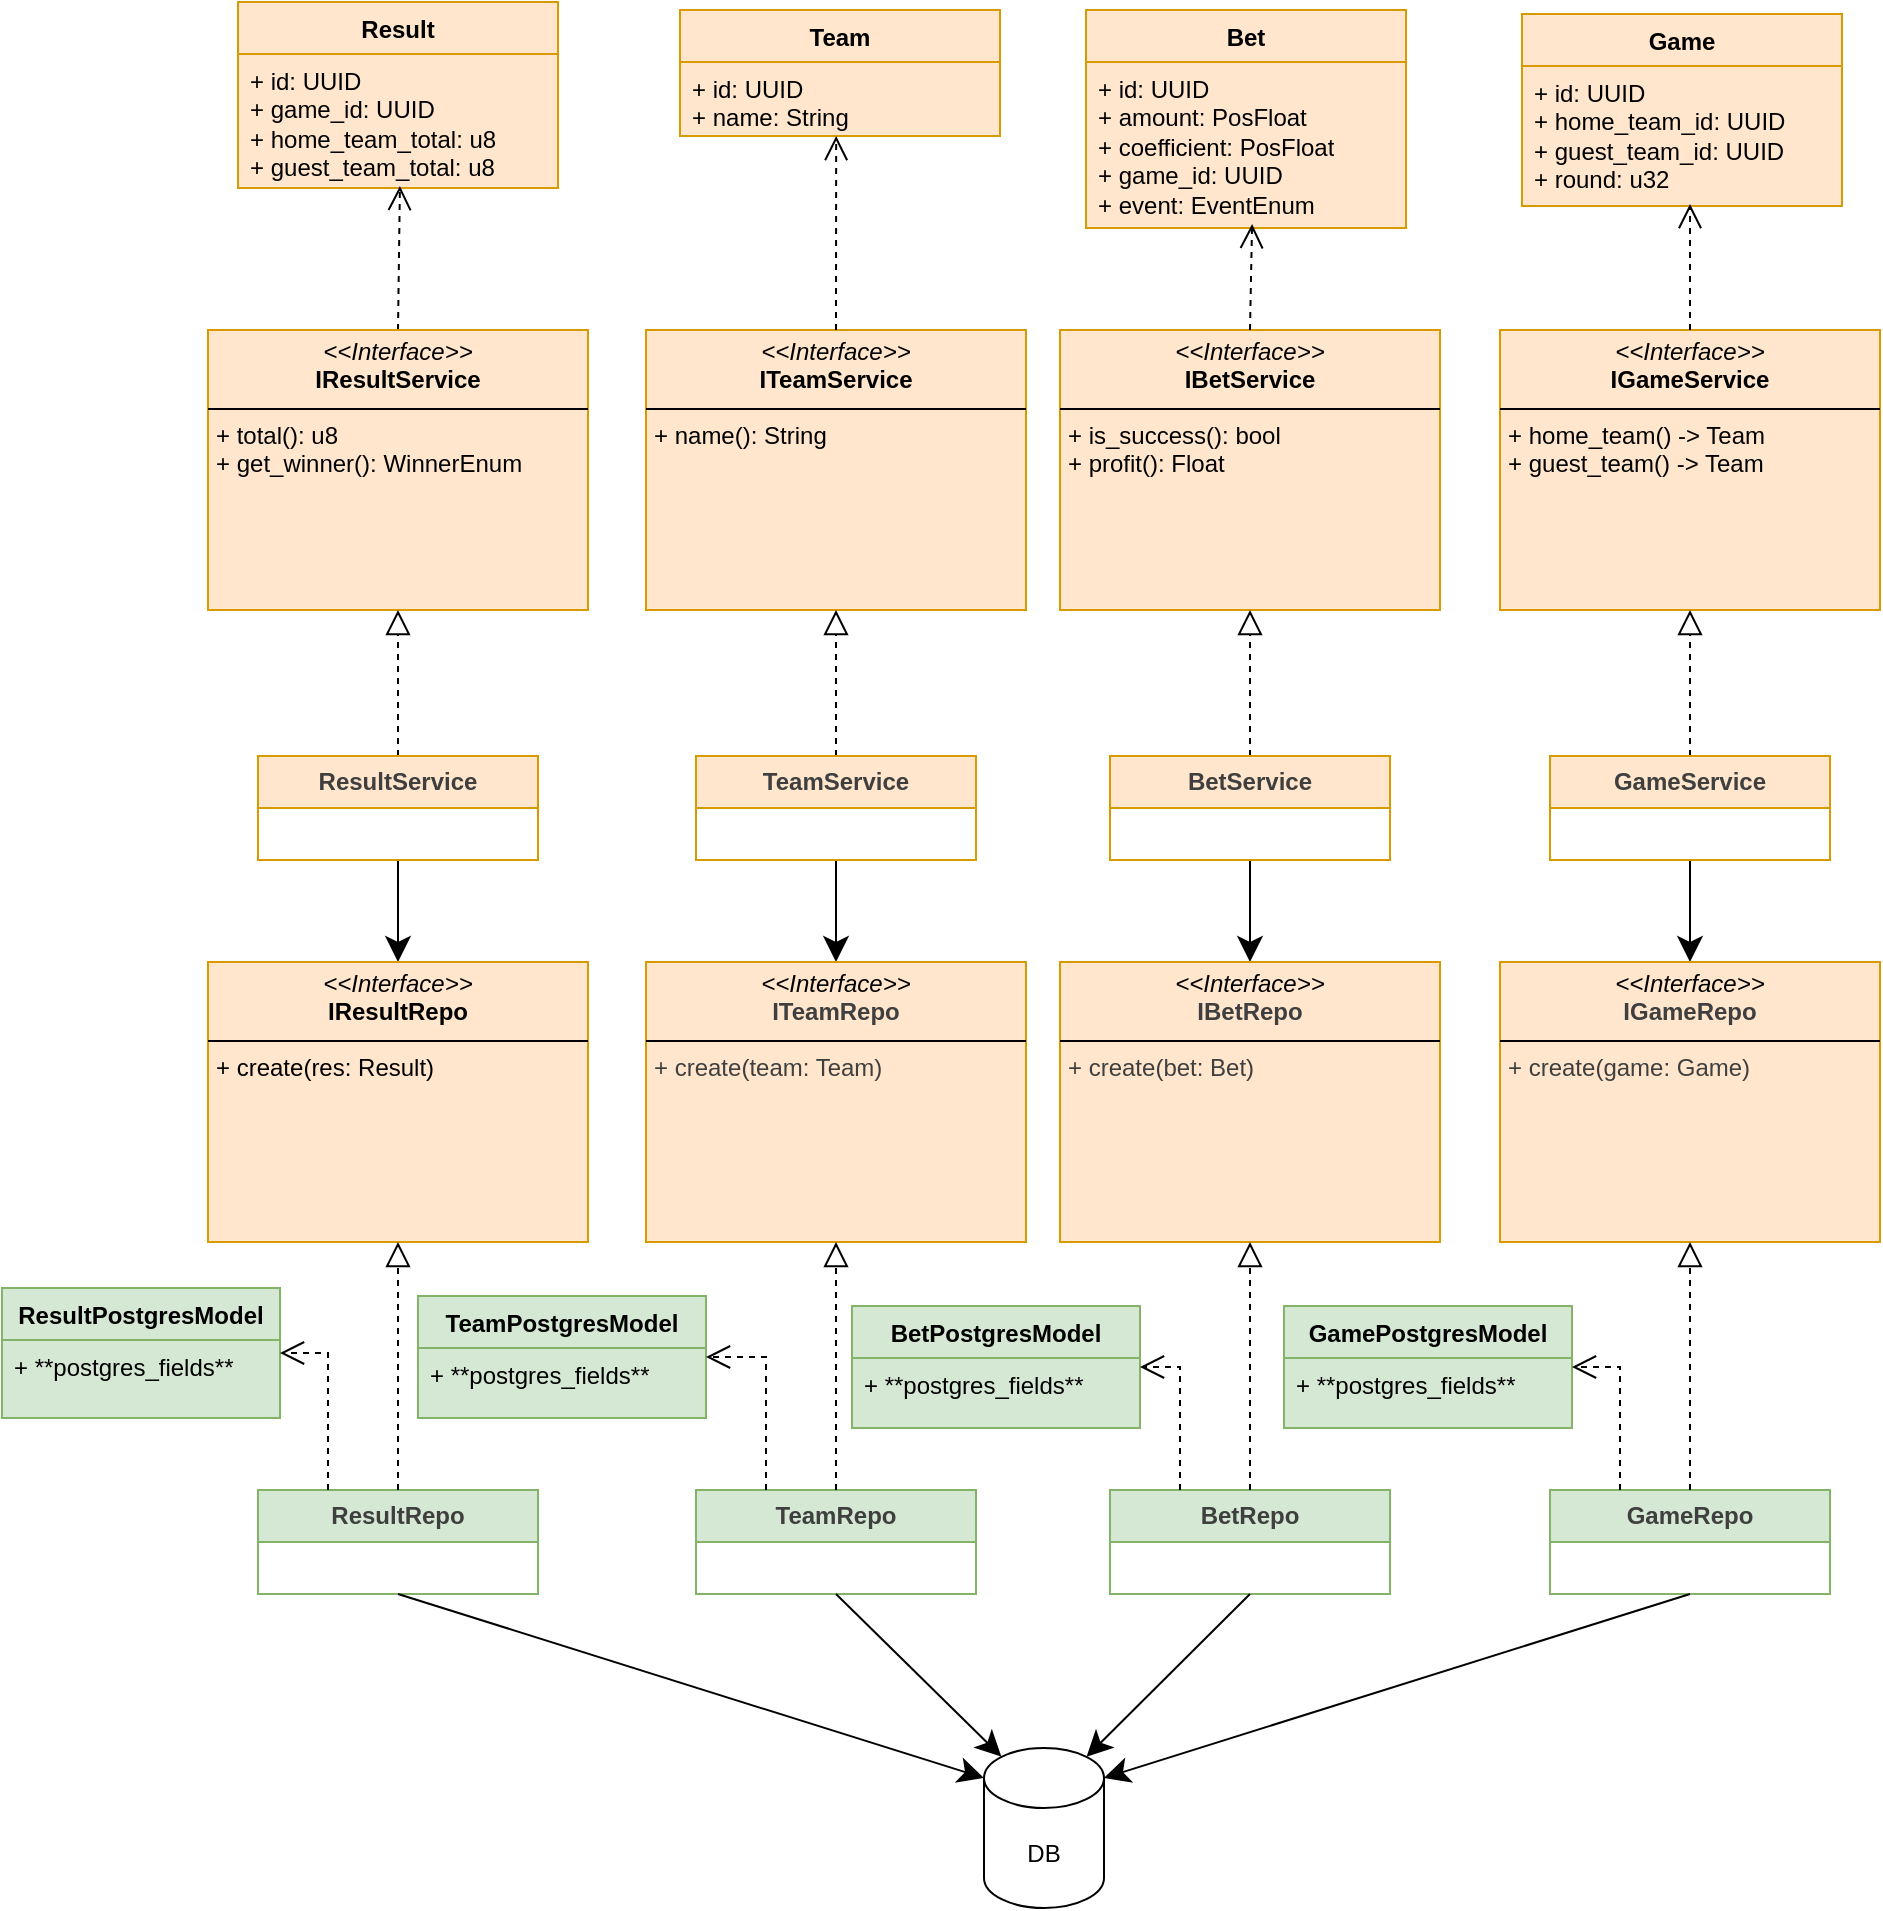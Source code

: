 <mxfile>
    <diagram id="O_9Y2laW9yMD4vqAjqW_" name="Страница — 1">
        <mxGraphModel dx="1256" dy="596" grid="0" gridSize="10" guides="1" tooltips="1" connect="1" arrows="1" fold="1" page="1" pageScale="1" pageWidth="827" pageHeight="1169" math="0" shadow="0">
            <root>
                <mxCell id="0"/>
                <mxCell id="1" parent="0"/>
                <mxCell id="6" value="Team" style="swimlane;fontStyle=1;align=center;verticalAlign=top;childLayout=stackLayout;horizontal=1;startSize=26;horizontalStack=0;resizeParent=1;resizeParentMax=0;resizeLast=0;collapsible=1;marginBottom=0;whiteSpace=wrap;html=1;fillColor=#ffe6cc;strokeColor=#d79b00;" parent="1" vertex="1">
                    <mxGeometry x="246" y="105" width="160" height="63" as="geometry"/>
                </mxCell>
                <mxCell id="7" value="&lt;div&gt;&lt;font style=&quot;color: rgb(0, 0, 0);&quot;&gt;+ id: UUID&lt;/font&gt;&lt;/div&gt;&lt;font style=&quot;color: rgb(0, 0, 0);&quot;&gt;+ name: String&lt;/font&gt;" style="text;strokeColor=#d79b00;fillColor=#ffe6cc;align=left;verticalAlign=top;spacingLeft=4;spacingRight=4;overflow=hidden;rotatable=0;points=[[0,0.5],[1,0.5]];portConstraint=eastwest;whiteSpace=wrap;html=1;" parent="6" vertex="1">
                    <mxGeometry y="26" width="160" height="37" as="geometry"/>
                </mxCell>
                <mxCell id="10" value="Game" style="swimlane;fontStyle=1;align=center;verticalAlign=top;childLayout=stackLayout;horizontal=1;startSize=26;horizontalStack=0;resizeParent=1;resizeParentMax=0;resizeLast=0;collapsible=1;marginBottom=0;whiteSpace=wrap;html=1;fillColor=#ffe6cc;strokeColor=#d79b00;" parent="1" vertex="1">
                    <mxGeometry x="667" y="107" width="160" height="96" as="geometry"/>
                </mxCell>
                <mxCell id="11" value="&lt;div&gt;&lt;font style=&quot;color: rgb(0, 0, 0);&quot;&gt;+ id: UUID&lt;/font&gt;&lt;/div&gt;&lt;font style=&quot;color: rgb(0, 0, 0);&quot;&gt;+ home_team_id: UUID&lt;/font&gt;&lt;div&gt;&lt;font style=&quot;color: rgb(0, 0, 0);&quot;&gt;+ guest_team_id: UUID&lt;/font&gt;&lt;/div&gt;&lt;div&gt;&lt;font style=&quot;color: rgb(0, 0, 0);&quot;&gt;+ round: u32&lt;br&gt;&lt;/font&gt;&lt;/div&gt;" style="text;strokeColor=#d79b00;fillColor=#ffe6cc;align=left;verticalAlign=top;spacingLeft=4;spacingRight=4;overflow=hidden;rotatable=0;points=[[0,0.5],[1,0.5]];portConstraint=eastwest;whiteSpace=wrap;html=1;" parent="10" vertex="1">
                    <mxGeometry y="26" width="160" height="70" as="geometry"/>
                </mxCell>
                <mxCell id="14" value="Bet" style="swimlane;fontStyle=1;align=center;verticalAlign=top;childLayout=stackLayout;horizontal=1;startSize=26;horizontalStack=0;resizeParent=1;resizeParentMax=0;resizeLast=0;collapsible=1;marginBottom=0;whiteSpace=wrap;html=1;fillColor=#ffe6cc;strokeColor=#d79b00;" parent="1" vertex="1">
                    <mxGeometry x="449" y="105" width="160" height="109" as="geometry"/>
                </mxCell>
                <mxCell id="15" value="&lt;div&gt;&lt;font style=&quot;color: rgb(0, 0, 0);&quot;&gt;+ id: UUID&lt;/font&gt;&lt;/div&gt;&lt;font style=&quot;color: rgb(0, 0, 0);&quot;&gt;+ amount: PosFloat&lt;/font&gt;&lt;div&gt;&lt;font style=&quot;color: rgb(0, 0, 0);&quot;&gt;+ coefficient: PosFloat&lt;/font&gt;&lt;/div&gt;&lt;font style=&quot;scrollbar-color: light-dark(#e2e2e2, #4b4b4b)&lt;br/&gt;&#x9;&#x9;&#x9;&#x9;&#x9;light-dark(#fbfbfb, var(--dark-panel-color)); color: rgb(0, 0, 0);&quot;&gt;+ game_id: UUID&lt;/font&gt;&lt;div&gt;&lt;span style=&quot;background-color: transparent;&quot;&gt;&lt;font style=&quot;color: rgb(0, 0, 0);&quot;&gt;+ event: EventEnum&lt;/font&gt;&lt;/span&gt;&lt;br&gt;&lt;/div&gt;" style="text;strokeColor=#d79b00;fillColor=#ffe6cc;align=left;verticalAlign=top;spacingLeft=4;spacingRight=4;overflow=hidden;rotatable=0;points=[[0,0.5],[1,0.5]];portConstraint=eastwest;whiteSpace=wrap;html=1;" parent="14" vertex="1">
                    <mxGeometry y="26" width="160" height="83" as="geometry"/>
                </mxCell>
                <mxCell id="18" value="Result" style="swimlane;fontStyle=1;align=center;verticalAlign=top;childLayout=stackLayout;horizontal=1;startSize=26;horizontalStack=0;resizeParent=1;resizeParentMax=0;resizeLast=0;collapsible=1;marginBottom=0;whiteSpace=wrap;html=1;fillColor=#ffe6cc;strokeColor=#d79b00;" parent="1" vertex="1">
                    <mxGeometry x="25" y="101" width="160" height="93" as="geometry"/>
                </mxCell>
                <mxCell id="19" value="&lt;div&gt;&lt;font style=&quot;color: rgb(0, 0, 0);&quot;&gt;+ id: UUID&lt;/font&gt;&lt;/div&gt;&lt;font style=&quot;color: rgb(0, 0, 0);&quot;&gt;+ game_id: UUID&lt;/font&gt;&lt;div&gt;&lt;font style=&quot;color: rgb(0, 0, 0);&quot;&gt;+ home_team_total: u8&lt;/font&gt;&lt;/div&gt;&lt;div&gt;&lt;font style=&quot;color: rgb(0, 0, 0);&quot;&gt;+ guest_team_total: u8&lt;/font&gt;&lt;/div&gt;" style="text;strokeColor=#d79b00;fillColor=#ffe6cc;align=left;verticalAlign=top;spacingLeft=4;spacingRight=4;overflow=hidden;rotatable=0;points=[[0,0.5],[1,0.5]];portConstraint=eastwest;whiteSpace=wrap;html=1;" parent="18" vertex="1">
                    <mxGeometry y="26" width="160" height="67" as="geometry"/>
                </mxCell>
                <mxCell id="39" style="edgeStyle=none;html=1;exitX=0.5;exitY=0;exitDx=0;exitDy=0;entryX=0.506;entryY=0.985;entryDx=0;entryDy=0;entryPerimeter=0;dashed=1;endArrow=open;endFill=0;targetPerimeterSpacing=0;endSize=10;startSize=6;" parent="1" source="38" target="19" edge="1">
                    <mxGeometry relative="1" as="geometry"/>
                </mxCell>
                <mxCell id="38" value="&lt;p style=&quot;margin:0px;margin-top:4px;text-align:center;&quot;&gt;&lt;i&gt;&amp;lt;&amp;lt;Interface&amp;gt;&amp;gt;&lt;/i&gt;&lt;br&gt;&lt;b&gt;IResultService&lt;/b&gt;&lt;/p&gt;&lt;hr size=&quot;1&quot; style=&quot;border-style:solid;&quot;&gt;&lt;p style=&quot;margin:0px;margin-left:4px;&quot;&gt;&lt;/p&gt;&lt;p style=&quot;margin:0px;margin-left:4px;&quot;&gt;+ total(): u8&lt;br&gt;+ get_winner(): WinnerEnum&lt;/p&gt;" style="verticalAlign=top;align=left;overflow=fill;html=1;whiteSpace=wrap;fillColor=#ffe6cc;strokeColor=#d79b00;" parent="1" vertex="1">
                    <mxGeometry x="10" y="265" width="190" height="140" as="geometry"/>
                </mxCell>
                <mxCell id="40" value="&lt;p style=&quot;margin:0px;margin-top:4px;text-align:center;&quot;&gt;&lt;i&gt;&amp;lt;&amp;lt;Interface&amp;gt;&amp;gt;&lt;/i&gt;&lt;br&gt;&lt;b&gt;ITeamService&lt;/b&gt;&lt;/p&gt;&lt;hr size=&quot;1&quot; style=&quot;border-style:solid;&quot;&gt;&lt;p style=&quot;margin:0px;margin-left:4px;&quot;&gt;&lt;/p&gt;&lt;p style=&quot;margin:0px;margin-left:4px;&quot;&gt;+ name(): String&lt;br&gt;&lt;/p&gt;" style="verticalAlign=top;align=left;overflow=fill;html=1;whiteSpace=wrap;fillColor=#ffe6cc;strokeColor=#d79b00;" parent="1" vertex="1">
                    <mxGeometry x="229" y="265" width="190" height="140" as="geometry"/>
                </mxCell>
                <mxCell id="41" value="&lt;p style=&quot;margin:0px;margin-top:4px;text-align:center;&quot;&gt;&lt;i&gt;&amp;lt;&amp;lt;Interface&amp;gt;&amp;gt;&lt;/i&gt;&lt;br&gt;&lt;b&gt;IBetService&lt;/b&gt;&lt;/p&gt;&lt;hr size=&quot;1&quot; style=&quot;border-style:solid;&quot;&gt;&lt;p style=&quot;margin:0px;margin-left:4px;&quot;&gt;&lt;/p&gt;&lt;p style=&quot;margin:0px;margin-left:4px;&quot;&gt;+ is_success(): bool&lt;/p&gt;&lt;p style=&quot;margin:0px;margin-left:4px;&quot;&gt;+ profit(): Float&lt;/p&gt;" style="verticalAlign=top;align=left;overflow=fill;html=1;whiteSpace=wrap;fillColor=#ffe6cc;strokeColor=#d79b00;" parent="1" vertex="1">
                    <mxGeometry x="436" y="265" width="190" height="140" as="geometry"/>
                </mxCell>
                <mxCell id="42" value="&lt;p style=&quot;margin:0px;margin-top:4px;text-align:center;&quot;&gt;&lt;i&gt;&amp;lt;&amp;lt;Interface&amp;gt;&amp;gt;&lt;/i&gt;&lt;br&gt;&lt;b&gt;IGameService&lt;/b&gt;&lt;/p&gt;&lt;hr size=&quot;1&quot; style=&quot;border-style:solid;&quot;&gt;&lt;p style=&quot;margin:0px;margin-left:4px;&quot;&gt;&lt;/p&gt;&lt;p style=&quot;margin:0px;margin-left:4px;&quot;&gt;+ home_team() -&amp;gt; Team&lt;/p&gt;&lt;p style=&quot;margin:0px;margin-left:4px;&quot;&gt;+ guest_team() -&amp;gt; Team&lt;/p&gt;" style="verticalAlign=top;align=left;overflow=fill;html=1;whiteSpace=wrap;fillColor=#ffe6cc;strokeColor=#d79b00;" parent="1" vertex="1">
                    <mxGeometry x="656" y="265" width="190" height="140" as="geometry"/>
                </mxCell>
                <mxCell id="43" style="edgeStyle=none;html=1;exitX=0.5;exitY=0;exitDx=0;exitDy=0;entryX=0.488;entryY=1;entryDx=0;entryDy=0;entryPerimeter=0;dashed=1;endArrow=open;endFill=0;targetPerimeterSpacing=0;endSize=10;startSize=6;" parent="1" source="40" target="7" edge="1">
                    <mxGeometry relative="1" as="geometry">
                        <mxPoint x="115" y="278" as="sourcePoint"/>
                        <mxPoint x="116" y="203" as="targetPoint"/>
                    </mxGeometry>
                </mxCell>
                <mxCell id="44" style="edgeStyle=none;html=1;exitX=0.5;exitY=0;exitDx=0;exitDy=0;entryX=0.519;entryY=0.976;entryDx=0;entryDy=0;entryPerimeter=0;dashed=1;endArrow=open;endFill=0;targetPerimeterSpacing=0;endSize=10;startSize=6;" parent="1" source="41" target="15" edge="1">
                    <mxGeometry relative="1" as="geometry">
                        <mxPoint x="125" y="288" as="sourcePoint"/>
                        <mxPoint x="126" y="213" as="targetPoint"/>
                    </mxGeometry>
                </mxCell>
                <mxCell id="45" style="edgeStyle=none;html=1;exitX=0.5;exitY=0;exitDx=0;exitDy=0;entryX=0.525;entryY=0.986;entryDx=0;entryDy=0;entryPerimeter=0;dashed=1;endArrow=open;endFill=0;targetPerimeterSpacing=0;endSize=10;startSize=6;" parent="1" source="42" target="11" edge="1">
                    <mxGeometry relative="1" as="geometry">
                        <mxPoint x="135" y="298" as="sourcePoint"/>
                        <mxPoint x="136" y="223" as="targetPoint"/>
                    </mxGeometry>
                </mxCell>
                <mxCell id="53" style="edgeStyle=none;html=1;exitX=0.5;exitY=0;exitDx=0;exitDy=0;entryX=0.5;entryY=1;entryDx=0;entryDy=0;dashed=1;endSize=10;targetPerimeterSpacing=0;endArrow=block;endFill=0;" parent="1" source="46" target="38" edge="1">
                    <mxGeometry relative="1" as="geometry"/>
                </mxCell>
                <mxCell id="62" style="edgeStyle=none;html=1;exitX=0.5;exitY=1;exitDx=0;exitDy=0;entryX=0.5;entryY=0;entryDx=0;entryDy=0;endSize=10;" parent="1" source="46" target="58" edge="1">
                    <mxGeometry relative="1" as="geometry"/>
                </mxCell>
                <mxCell id="46" value="&lt;b style=&quot;color: rgb(63, 63, 63); scrollbar-color: light-dark(#e2e2e2, #4b4b4b)&lt;br/&gt;&#x9;&#x9;&#x9;&#x9;&#x9;light-dark(#fbfbfb, var(--dark-panel-color));&quot;&gt;ResultService&lt;/b&gt;" style="swimlane;fontStyle=0;childLayout=stackLayout;horizontal=1;startSize=26;fillColor=#ffe6cc;horizontalStack=0;resizeParent=1;resizeParentMax=0;resizeLast=0;collapsible=1;marginBottom=0;whiteSpace=wrap;html=1;strokeColor=#d79b00;" parent="1" vertex="1">
                    <mxGeometry x="35" y="478" width="140" height="52" as="geometry"/>
                </mxCell>
                <mxCell id="54" style="edgeStyle=none;html=1;exitX=0.5;exitY=0;exitDx=0;exitDy=0;entryX=0.5;entryY=1;entryDx=0;entryDy=0;dashed=1;endSize=10;targetPerimeterSpacing=0;endArrow=block;endFill=0;" parent="1" source="50" target="40" edge="1">
                    <mxGeometry relative="1" as="geometry"/>
                </mxCell>
                <mxCell id="63" style="edgeStyle=none;html=1;exitX=0.5;exitY=1;exitDx=0;exitDy=0;entryX=0.5;entryY=0;entryDx=0;entryDy=0;endSize=10;" parent="1" source="50" target="59" edge="1">
                    <mxGeometry relative="1" as="geometry"/>
                </mxCell>
                <mxCell id="50" value="&lt;b style=&quot;color: rgb(63, 63, 63); scrollbar-color: light-dark(#e2e2e2, #4b4b4b)&lt;br/&gt;&#x9;&#x9;&#x9;&#x9;&#x9;light-dark(#fbfbfb, var(--dark-panel-color));&quot;&gt;TeamService&lt;/b&gt;" style="swimlane;fontStyle=0;childLayout=stackLayout;horizontal=1;startSize=26;fillColor=#ffe6cc;horizontalStack=0;resizeParent=1;resizeParentMax=0;resizeLast=0;collapsible=1;marginBottom=0;whiteSpace=wrap;html=1;strokeColor=#d79b00;" parent="1" vertex="1">
                    <mxGeometry x="254" y="478" width="140" height="52" as="geometry"/>
                </mxCell>
                <mxCell id="55" style="edgeStyle=none;html=1;exitX=0.5;exitY=0;exitDx=0;exitDy=0;entryX=0.5;entryY=1;entryDx=0;entryDy=0;dashed=1;endSize=10;targetPerimeterSpacing=0;endArrow=block;endFill=0;" parent="1" source="51" target="41" edge="1">
                    <mxGeometry relative="1" as="geometry"/>
                </mxCell>
                <mxCell id="64" style="edgeStyle=none;html=1;exitX=0.5;exitY=1;exitDx=0;exitDy=0;entryX=0.5;entryY=0;entryDx=0;entryDy=0;endSize=10;" parent="1" source="51" target="60" edge="1">
                    <mxGeometry relative="1" as="geometry"/>
                </mxCell>
                <mxCell id="51" value="&lt;b style=&quot;color: rgb(63, 63, 63); scrollbar-color: light-dark(#e2e2e2, #4b4b4b)&lt;br/&gt;&#x9;&#x9;&#x9;&#x9;&#x9;light-dark(#fbfbfb, var(--dark-panel-color));&quot;&gt;BetService&lt;/b&gt;" style="swimlane;fontStyle=0;childLayout=stackLayout;horizontal=1;startSize=26;fillColor=#ffe6cc;horizontalStack=0;resizeParent=1;resizeParentMax=0;resizeLast=0;collapsible=1;marginBottom=0;whiteSpace=wrap;html=1;strokeColor=#d79b00;" parent="1" vertex="1">
                    <mxGeometry x="461" y="478" width="140" height="52" as="geometry"/>
                </mxCell>
                <mxCell id="56" style="edgeStyle=none;html=1;exitX=0.5;exitY=0;exitDx=0;exitDy=0;entryX=0.5;entryY=1;entryDx=0;entryDy=0;dashed=1;endSize=10;targetPerimeterSpacing=0;endArrow=block;endFill=0;" parent="1" source="52" target="42" edge="1">
                    <mxGeometry relative="1" as="geometry"/>
                </mxCell>
                <mxCell id="65" style="edgeStyle=none;html=1;exitX=0.5;exitY=1;exitDx=0;exitDy=0;entryX=0.5;entryY=0;entryDx=0;entryDy=0;endSize=10;" parent="1" source="52" target="61" edge="1">
                    <mxGeometry relative="1" as="geometry"/>
                </mxCell>
                <mxCell id="52" value="&lt;b style=&quot;color: rgb(63, 63, 63); scrollbar-color: light-dark(#e2e2e2, #4b4b4b)&lt;br/&gt;&#x9;&#x9;&#x9;&#x9;&#x9;light-dark(#fbfbfb, var(--dark-panel-color));&quot;&gt;GameService&lt;/b&gt;" style="swimlane;fontStyle=0;childLayout=stackLayout;horizontal=1;startSize=26;fillColor=#ffe6cc;horizontalStack=0;resizeParent=1;resizeParentMax=0;resizeLast=0;collapsible=1;marginBottom=0;whiteSpace=wrap;html=1;strokeColor=#d79b00;" parent="1" vertex="1">
                    <mxGeometry x="681" y="478" width="140" height="52" as="geometry"/>
                </mxCell>
                <mxCell id="58" value="&lt;p style=&quot;margin:0px;margin-top:4px;text-align:center;&quot;&gt;&lt;i&gt;&amp;lt;&amp;lt;Interface&amp;gt;&amp;gt;&lt;/i&gt;&lt;br&gt;&lt;b&gt;IResultRepo&lt;/b&gt;&lt;/p&gt;&lt;hr size=&quot;1&quot; style=&quot;border-style:solid;&quot;&gt;&lt;p style=&quot;margin:0px;margin-left:4px;&quot;&gt;&lt;/p&gt;&lt;p style=&quot;margin:0px;margin-left:4px;&quot;&gt;+ create(res: Result)&lt;/p&gt;" style="verticalAlign=top;align=left;overflow=fill;html=1;whiteSpace=wrap;fillColor=#ffe6cc;strokeColor=#d79b00;" parent="1" vertex="1">
                    <mxGeometry x="10" y="581" width="190" height="140" as="geometry"/>
                </mxCell>
                <mxCell id="59" value="&lt;p style=&quot;margin:0px;margin-top:4px;text-align:center;&quot;&gt;&lt;i&gt;&amp;lt;&amp;lt;Interface&amp;gt;&amp;gt;&lt;/i&gt;&lt;br&gt;&lt;b style=&quot;color: rgb(63, 63, 63); scrollbar-color: light-dark(#e2e2e2, #4b4b4b)&lt;br/&gt;&#x9;&#x9;&#x9;&#x9;&#x9;light-dark(#fbfbfb, var(--dark-panel-color));&quot;&gt;ITeamRepo&lt;/b&gt;&lt;br&gt;&lt;/p&gt;&lt;hr size=&quot;1&quot; style=&quot;border-style:solid;&quot;&gt;&lt;p style=&quot;margin:0px;margin-left:4px;&quot;&gt;&lt;/p&gt;&lt;p style=&quot;margin:0px;margin-left:4px;&quot;&gt;&lt;span style=&quot;color: rgb(63, 63, 63);&quot;&gt;+ create(team: Team)&lt;/span&gt;&lt;br&gt;&lt;/p&gt;" style="verticalAlign=top;align=left;overflow=fill;html=1;whiteSpace=wrap;fillColor=#ffe6cc;strokeColor=#d79b00;" parent="1" vertex="1">
                    <mxGeometry x="229" y="581" width="190" height="140" as="geometry"/>
                </mxCell>
                <mxCell id="60" value="&lt;p style=&quot;margin:0px;margin-top:4px;text-align:center;&quot;&gt;&lt;i&gt;&amp;lt;&amp;lt;Interface&amp;gt;&amp;gt;&lt;/i&gt;&lt;br&gt;&lt;b style=&quot;color: rgb(63, 63, 63); scrollbar-color: light-dark(#e2e2e2, #4b4b4b)&lt;br/&gt;&#x9;&#x9;&#x9;&#x9;&#x9;light-dark(#fbfbfb, var(--dark-panel-color));&quot;&gt;IBetRepo&lt;/b&gt;&lt;br&gt;&lt;/p&gt;&lt;hr size=&quot;1&quot; style=&quot;border-style:solid;&quot;&gt;&lt;p style=&quot;margin:0px;margin-left:4px;&quot;&gt;&lt;/p&gt;&lt;p style=&quot;margin:0px;margin-left:4px;&quot;&gt;&lt;span style=&quot;color: rgb(63, 63, 63);&quot;&gt;+ create(bet: Bet)&lt;/span&gt;&lt;br&gt;&lt;/p&gt;" style="verticalAlign=top;align=left;overflow=fill;html=1;whiteSpace=wrap;fillColor=#ffe6cc;strokeColor=#d79b00;" parent="1" vertex="1">
                    <mxGeometry x="436" y="581" width="190" height="140" as="geometry"/>
                </mxCell>
                <mxCell id="61" value="&lt;p style=&quot;margin:0px;margin-top:4px;text-align:center;&quot;&gt;&lt;i&gt;&amp;lt;&amp;lt;Interface&amp;gt;&amp;gt;&lt;/i&gt;&lt;br&gt;&lt;b style=&quot;color: rgb(63, 63, 63); scrollbar-color: light-dark(#e2e2e2, #4b4b4b)&lt;br/&gt;&#x9;&#x9;&#x9;&#x9;&#x9;light-dark(#fbfbfb, var(--dark-panel-color));&quot;&gt;IGameRepo&lt;/b&gt;&lt;br&gt;&lt;/p&gt;&lt;hr size=&quot;1&quot; style=&quot;border-style:solid;&quot;&gt;&lt;p style=&quot;margin:0px;margin-left:4px;&quot;&gt;&lt;/p&gt;&lt;p style=&quot;margin:0px;margin-left:4px;&quot;&gt;&lt;span style=&quot;color: rgb(63, 63, 63);&quot;&gt;+ create(game: Game)&lt;/span&gt;&lt;br&gt;&lt;/p&gt;" style="verticalAlign=top;align=left;overflow=fill;html=1;whiteSpace=wrap;fillColor=#ffe6cc;strokeColor=#d79b00;" parent="1" vertex="1">
                    <mxGeometry x="656" y="581" width="190" height="140" as="geometry"/>
                </mxCell>
                <mxCell id="66" value="&lt;b style=&quot;color: rgb(63, 63, 63); scrollbar-color: light-dark(#e2e2e2, #4b4b4b)&lt;br/&gt;&#x9;&#x9;&#x9;&#x9;&#x9;light-dark(#fbfbfb, var(--dark-panel-color));&quot;&gt;ResultRepo&lt;/b&gt;" style="swimlane;fontStyle=0;childLayout=stackLayout;horizontal=1;startSize=26;fillColor=#d5e8d4;horizontalStack=0;resizeParent=1;resizeParentMax=0;resizeLast=0;collapsible=1;marginBottom=0;whiteSpace=wrap;html=1;strokeColor=#82b366;" parent="1" vertex="1">
                    <mxGeometry x="35" y="845" width="140" height="52" as="geometry"/>
                </mxCell>
                <mxCell id="67" value="&lt;b style=&quot;scrollbar-color: light-dark(#e2e2e2, #4b4b4b)&lt;br/&gt;&#x9;&#x9;&#x9;&#x9;&#x9;light-dark(#fbfbfb, var(--dark-panel-color)); color: rgb(63, 63, 63);&quot;&gt;TeamRepo&lt;/b&gt;" style="swimlane;fontStyle=0;childLayout=stackLayout;horizontal=1;startSize=26;fillColor=#d5e8d4;horizontalStack=0;resizeParent=1;resizeParentMax=0;resizeLast=0;collapsible=1;marginBottom=0;whiteSpace=wrap;html=1;strokeColor=#82b366;" parent="1" vertex="1">
                    <mxGeometry x="254" y="845" width="140" height="52" as="geometry"/>
                </mxCell>
                <mxCell id="68" value="&lt;b style=&quot;scrollbar-color: light-dark(#e2e2e2, #4b4b4b)&lt;br/&gt;&#x9;&#x9;&#x9;&#x9;&#x9;light-dark(#fbfbfb, var(--dark-panel-color)); color: rgb(63, 63, 63);&quot;&gt;BetRepo&lt;/b&gt;" style="swimlane;fontStyle=0;childLayout=stackLayout;horizontal=1;startSize=26;fillColor=#d5e8d4;horizontalStack=0;resizeParent=1;resizeParentMax=0;resizeLast=0;collapsible=1;marginBottom=0;whiteSpace=wrap;html=1;strokeColor=#82b366;" parent="1" vertex="1">
                    <mxGeometry x="461" y="845" width="140" height="52" as="geometry"/>
                </mxCell>
                <mxCell id="69" value="&lt;b style=&quot;scrollbar-color: light-dark(#e2e2e2, #4b4b4b)&lt;br/&gt;&#x9;&#x9;&#x9;&#x9;&#x9;light-dark(#fbfbfb, var(--dark-panel-color)); color: rgb(63, 63, 63);&quot;&gt;GameRepo&lt;/b&gt;" style="swimlane;fontStyle=0;childLayout=stackLayout;horizontal=1;startSize=26;fillColor=#d5e8d4;horizontalStack=0;resizeParent=1;resizeParentMax=0;resizeLast=0;collapsible=1;marginBottom=0;whiteSpace=wrap;html=1;strokeColor=#82b366;" parent="1" vertex="1">
                    <mxGeometry x="681" y="845" width="140" height="52" as="geometry"/>
                </mxCell>
                <mxCell id="70" style="edgeStyle=none;html=1;exitX=0.5;exitY=0;exitDx=0;exitDy=0;entryX=0.5;entryY=1;entryDx=0;entryDy=0;dashed=1;endSize=10;targetPerimeterSpacing=0;endArrow=block;endFill=0;" parent="1" source="66" target="58" edge="1">
                    <mxGeometry relative="1" as="geometry">
                        <mxPoint x="115" y="485" as="sourcePoint"/>
                        <mxPoint x="115" y="418" as="targetPoint"/>
                    </mxGeometry>
                </mxCell>
                <mxCell id="71" style="edgeStyle=none;html=1;exitX=0.5;exitY=0;exitDx=0;exitDy=0;entryX=0.5;entryY=1;entryDx=0;entryDy=0;dashed=1;endSize=10;targetPerimeterSpacing=0;endArrow=block;endFill=0;" parent="1" source="67" target="59" edge="1">
                    <mxGeometry relative="1" as="geometry">
                        <mxPoint x="115" y="779" as="sourcePoint"/>
                        <mxPoint x="115" y="735" as="targetPoint"/>
                    </mxGeometry>
                </mxCell>
                <mxCell id="72" style="edgeStyle=none;html=1;exitX=0.5;exitY=0;exitDx=0;exitDy=0;entryX=0.5;entryY=1;entryDx=0;entryDy=0;dashed=1;endSize=10;targetPerimeterSpacing=0;endArrow=block;endFill=0;" parent="1" source="68" target="60" edge="1">
                    <mxGeometry relative="1" as="geometry">
                        <mxPoint x="125" y="789" as="sourcePoint"/>
                        <mxPoint x="125" y="745" as="targetPoint"/>
                    </mxGeometry>
                </mxCell>
                <mxCell id="73" style="edgeStyle=none;html=1;exitX=0.5;exitY=0;exitDx=0;exitDy=0;entryX=0.5;entryY=1;entryDx=0;entryDy=0;dashed=1;endSize=10;targetPerimeterSpacing=0;endArrow=block;endFill=0;" parent="1" source="69" target="61" edge="1">
                    <mxGeometry relative="1" as="geometry">
                        <mxPoint x="135" y="799" as="sourcePoint"/>
                        <mxPoint x="135" y="755" as="targetPoint"/>
                    </mxGeometry>
                </mxCell>
                <mxCell id="74" value="DB" style="shape=cylinder3;whiteSpace=wrap;html=1;boundedLbl=1;backgroundOutline=1;size=15;" vertex="1" parent="1">
                    <mxGeometry x="398" y="974" width="60" height="80" as="geometry"/>
                </mxCell>
                <mxCell id="75" style="edgeStyle=none;html=1;exitX=0.5;exitY=1;exitDx=0;exitDy=0;entryX=0;entryY=0;entryDx=0;entryDy=15;endSize=10;entryPerimeter=0;" edge="1" parent="1" source="66" target="74">
                    <mxGeometry relative="1" as="geometry">
                        <mxPoint x="115" y="616" as="sourcePoint"/>
                        <mxPoint x="115" y="667" as="targetPoint"/>
                    </mxGeometry>
                </mxCell>
                <mxCell id="78" style="edgeStyle=none;html=1;exitX=0.5;exitY=1;exitDx=0;exitDy=0;entryX=0.145;entryY=0;entryDx=0;entryDy=4.35;endSize=10;entryPerimeter=0;" edge="1" parent="1" source="67" target="74">
                    <mxGeometry relative="1" as="geometry">
                        <mxPoint x="115" y="907" as="sourcePoint"/>
                        <mxPoint x="393" y="1001" as="targetPoint"/>
                    </mxGeometry>
                </mxCell>
                <mxCell id="79" style="edgeStyle=none;html=1;exitX=0.5;exitY=1;exitDx=0;exitDy=0;entryX=0.855;entryY=0;entryDx=0;entryDy=4.35;endSize=10;entryPerimeter=0;" edge="1" parent="1" source="68" target="74">
                    <mxGeometry relative="1" as="geometry">
                        <mxPoint x="125" y="917" as="sourcePoint"/>
                        <mxPoint x="403" y="1011" as="targetPoint"/>
                    </mxGeometry>
                </mxCell>
                <mxCell id="80" style="edgeStyle=none;html=1;exitX=0.5;exitY=1;exitDx=0;exitDy=0;entryX=1;entryY=0;entryDx=0;entryDy=15;endSize=10;entryPerimeter=0;" edge="1" parent="1" source="69" target="74">
                    <mxGeometry relative="1" as="geometry">
                        <mxPoint x="135" y="927" as="sourcePoint"/>
                        <mxPoint x="413" y="1021" as="targetPoint"/>
                    </mxGeometry>
                </mxCell>
                <mxCell id="81" value="ResultPostgresModel" style="swimlane;fontStyle=1;align=center;verticalAlign=top;childLayout=stackLayout;horizontal=1;startSize=26;horizontalStack=0;resizeParent=1;resizeParentMax=0;resizeLast=0;collapsible=1;marginBottom=0;whiteSpace=wrap;html=1;fillColor=#d5e8d4;strokeColor=#82b366;" vertex="1" parent="1">
                    <mxGeometry x="-93" y="744" width="139" height="65" as="geometry"/>
                </mxCell>
                <mxCell id="82" value="&lt;div&gt;&lt;font style=&quot;color: rgb(0, 0, 0);&quot;&gt;+ **postgres_fields**&lt;br&gt;&lt;/font&gt;&lt;/div&gt;" style="text;strokeColor=#82b366;fillColor=#d5e8d4;align=left;verticalAlign=top;spacingLeft=4;spacingRight=4;overflow=hidden;rotatable=0;points=[[0,0.5],[1,0.5]];portConstraint=eastwest;whiteSpace=wrap;html=1;" vertex="1" parent="81">
                    <mxGeometry y="26" width="139" height="39" as="geometry"/>
                </mxCell>
                <mxCell id="83" style="edgeStyle=orthogonalEdgeStyle;html=1;exitX=0.25;exitY=0;exitDx=0;exitDy=0;entryX=1;entryY=0.5;entryDx=0;entryDy=0;dashed=1;endArrow=open;endFill=0;targetPerimeterSpacing=0;endSize=10;startSize=6;rounded=0;curved=0;" edge="1" parent="1" source="66" target="81">
                    <mxGeometry relative="1" as="geometry">
                        <mxPoint x="115" y="275" as="sourcePoint"/>
                        <mxPoint x="116" y="203" as="targetPoint"/>
                    </mxGeometry>
                </mxCell>
                <mxCell id="84" value="TeamPostgresModel" style="swimlane;fontStyle=1;align=center;verticalAlign=top;childLayout=stackLayout;horizontal=1;startSize=26;horizontalStack=0;resizeParent=1;resizeParentMax=0;resizeLast=0;collapsible=1;marginBottom=0;whiteSpace=wrap;html=1;fillColor=#d5e8d4;strokeColor=#82b366;" vertex="1" parent="1">
                    <mxGeometry x="115" y="748" width="144" height="61" as="geometry"/>
                </mxCell>
                <mxCell id="85" value="&lt;div&gt;&lt;font style=&quot;color: rgb(0, 0, 0);&quot;&gt;+ **postgres_fields**&lt;br&gt;&lt;/font&gt;&lt;/div&gt;" style="text;strokeColor=#82b366;fillColor=#d5e8d4;align=left;verticalAlign=top;spacingLeft=4;spacingRight=4;overflow=hidden;rotatable=0;points=[[0,0.5],[1,0.5]];portConstraint=eastwest;whiteSpace=wrap;html=1;" vertex="1" parent="84">
                    <mxGeometry y="26" width="144" height="35" as="geometry"/>
                </mxCell>
                <mxCell id="86" style="edgeStyle=orthogonalEdgeStyle;html=1;entryX=1;entryY=0.5;entryDx=0;entryDy=0;dashed=1;endArrow=open;endFill=0;targetPerimeterSpacing=0;endSize=10;startSize=6;rounded=0;curved=0;exitX=0.25;exitY=0;exitDx=0;exitDy=0;" edge="1" parent="1" target="84" source="67">
                    <mxGeometry relative="1" as="geometry">
                        <mxPoint x="301" y="821" as="sourcePoint"/>
                        <mxPoint x="355" y="203" as="targetPoint"/>
                    </mxGeometry>
                </mxCell>
                <mxCell id="87" value="BetPostgresModel" style="swimlane;fontStyle=1;align=center;verticalAlign=top;childLayout=stackLayout;horizontal=1;startSize=26;horizontalStack=0;resizeParent=1;resizeParentMax=0;resizeLast=0;collapsible=1;marginBottom=0;whiteSpace=wrap;html=1;fillColor=#d5e8d4;strokeColor=#82b366;" vertex="1" parent="1">
                    <mxGeometry x="332" y="753" width="144" height="61" as="geometry"/>
                </mxCell>
                <mxCell id="88" value="&lt;div&gt;&lt;font style=&quot;color: rgb(0, 0, 0);&quot;&gt;+ **postgres_fields**&lt;br&gt;&lt;/font&gt;&lt;/div&gt;" style="text;strokeColor=#82b366;fillColor=#d5e8d4;align=left;verticalAlign=top;spacingLeft=4;spacingRight=4;overflow=hidden;rotatable=0;points=[[0,0.5],[1,0.5]];portConstraint=eastwest;whiteSpace=wrap;html=1;" vertex="1" parent="87">
                    <mxGeometry y="26" width="144" height="35" as="geometry"/>
                </mxCell>
                <mxCell id="89" style="edgeStyle=orthogonalEdgeStyle;html=1;entryX=1;entryY=0.5;entryDx=0;entryDy=0;dashed=1;endArrow=open;endFill=0;targetPerimeterSpacing=0;endSize=10;startSize=6;rounded=0;curved=0;exitX=0.25;exitY=0;exitDx=0;exitDy=0;" edge="1" parent="1" target="87" source="68">
                    <mxGeometry relative="1" as="geometry">
                        <mxPoint x="512" y="837" as="sourcePoint"/>
                        <mxPoint x="578" y="195" as="targetPoint"/>
                    </mxGeometry>
                </mxCell>
                <mxCell id="90" value="GamePostgresModel" style="swimlane;fontStyle=1;align=center;verticalAlign=top;childLayout=stackLayout;horizontal=1;startSize=26;horizontalStack=0;resizeParent=1;resizeParentMax=0;resizeLast=0;collapsible=1;marginBottom=0;whiteSpace=wrap;html=1;fillColor=#d5e8d4;strokeColor=#82b366;" vertex="1" parent="1">
                    <mxGeometry x="548" y="753" width="144" height="61" as="geometry"/>
                </mxCell>
                <mxCell id="91" value="&lt;div&gt;&lt;font style=&quot;color: rgb(0, 0, 0);&quot;&gt;+ **postgres_fields**&lt;br&gt;&lt;/font&gt;&lt;/div&gt;" style="text;strokeColor=#82b366;fillColor=#d5e8d4;align=left;verticalAlign=top;spacingLeft=4;spacingRight=4;overflow=hidden;rotatable=0;points=[[0,0.5],[1,0.5]];portConstraint=eastwest;whiteSpace=wrap;html=1;" vertex="1" parent="90">
                    <mxGeometry y="26" width="144" height="35" as="geometry"/>
                </mxCell>
                <mxCell id="92" style="edgeStyle=orthogonalEdgeStyle;html=1;entryX=1;entryY=0.5;entryDx=0;entryDy=0;dashed=1;endArrow=open;endFill=0;targetPerimeterSpacing=0;endSize=10;startSize=6;rounded=0;curved=0;exitX=0.25;exitY=0;exitDx=0;exitDy=0;" edge="1" parent="1" target="90" source="69">
                    <mxGeometry relative="1" as="geometry">
                        <mxPoint x="732" y="840" as="sourcePoint"/>
                        <mxPoint x="814" y="190" as="targetPoint"/>
                    </mxGeometry>
                </mxCell>
            </root>
        </mxGraphModel>
    </diagram>
</mxfile>